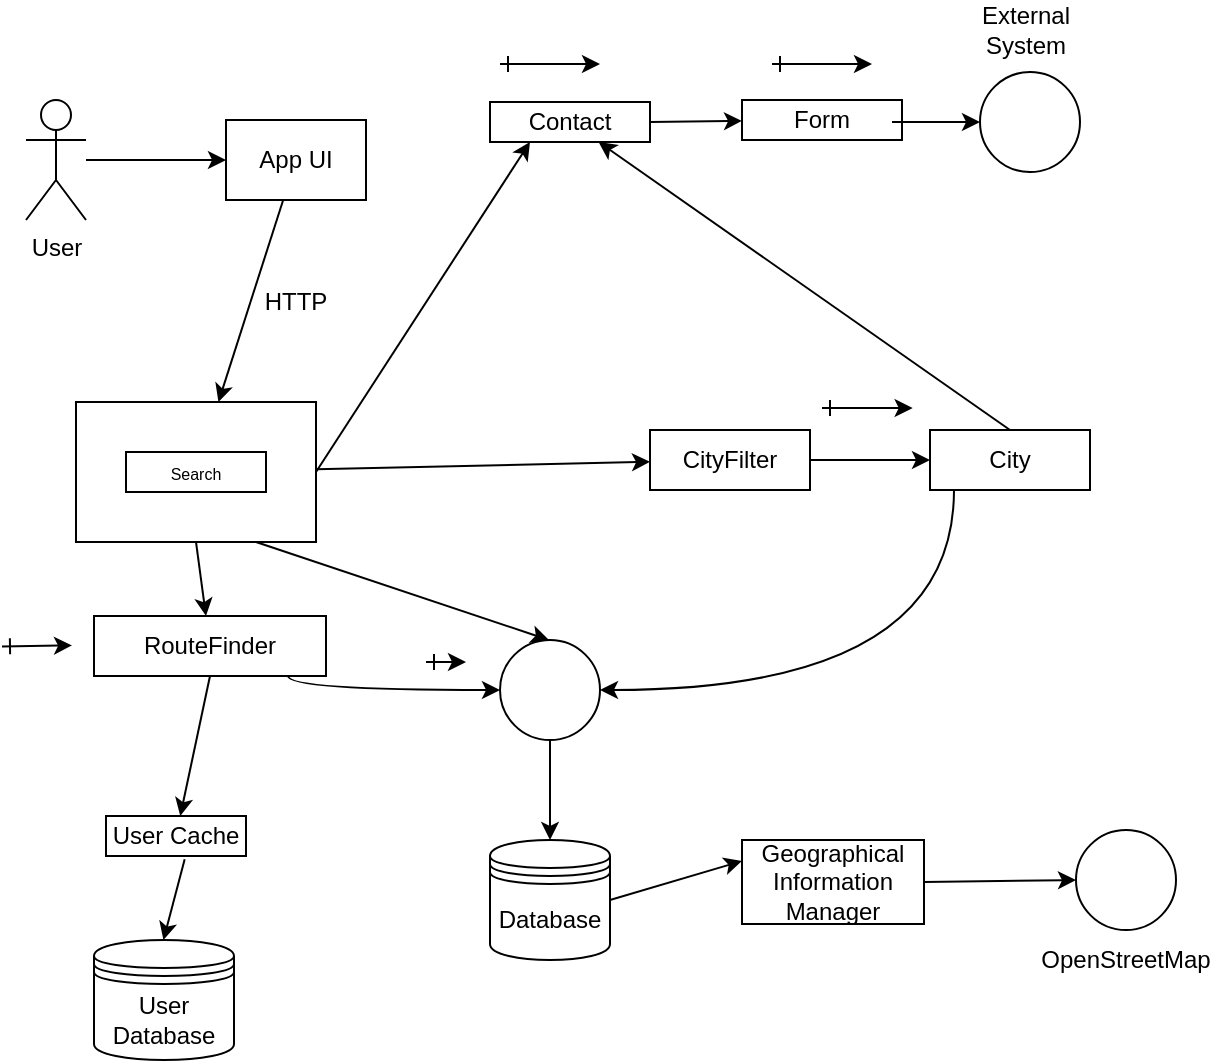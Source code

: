 <mxfile version="20.6.0" type="device"><diagram id="1ujrwsgpHVxvp3uzH-vd" name="Страница-1"><mxGraphModel dx="1038" dy="539" grid="0" gridSize="11" guides="1" tooltips="1" connect="1" arrows="1" fold="1" page="1" pageScale="1" pageWidth="827" pageHeight="1169" math="0" shadow="0"><root><mxCell id="0"/><mxCell id="1" parent="0"/><mxCell id="ZuaPfwCEg6YYMfz1Ip8z-6" style="edgeStyle=orthogonalEdgeStyle;rounded=0;orthogonalLoop=1;jettySize=auto;html=1;" edge="1" parent="1" source="TqX6efCHAHdB-7N1Gx__-1" target="TqX6efCHAHdB-7N1Gx__-2"><mxGeometry relative="1" as="geometry"/></mxCell><mxCell id="TqX6efCHAHdB-7N1Gx__-1" value="User" style="shape=umlActor;verticalLabelPosition=bottom;verticalAlign=top;html=1;outlineConnect=0;" parent="1" vertex="1"><mxGeometry x="60" y="60" width="30" height="60" as="geometry"/></mxCell><mxCell id="ZuaPfwCEg6YYMfz1Ip8z-5" style="rounded=0;orthogonalLoop=1;jettySize=auto;html=1;" edge="1" parent="1" source="TqX6efCHAHdB-7N1Gx__-2" target="TqX6efCHAHdB-7N1Gx__-8"><mxGeometry relative="1" as="geometry"><mxPoint x="195" y="158" as="targetPoint"/></mxGeometry></mxCell><mxCell id="TqX6efCHAHdB-7N1Gx__-2" value="App UI" style="rounded=0;whiteSpace=wrap;html=1;" parent="1" vertex="1"><mxGeometry x="160" y="70" width="70" height="40" as="geometry"/></mxCell><mxCell id="ZuaPfwCEg6YYMfz1Ip8z-14" style="edgeStyle=none;rounded=0;orthogonalLoop=1;jettySize=auto;html=1;" edge="1" parent="1" source="TqX6efCHAHdB-7N1Gx__-8" target="TqX6efCHAHdB-7N1Gx__-20"><mxGeometry relative="1" as="geometry"/></mxCell><mxCell id="TqX6efCHAHdB-7N1Gx__-8" value="" style="rounded=0;whiteSpace=wrap;html=1;" parent="1" vertex="1"><mxGeometry x="85" y="211" width="120" height="70" as="geometry"/></mxCell><mxCell id="TqX6efCHAHdB-7N1Gx__-12" value="Contact" style="rounded=0;whiteSpace=wrap;html=1;" parent="1" vertex="1"><mxGeometry x="292" y="61" width="80" height="20" as="geometry"/></mxCell><mxCell id="TqX6efCHAHdB-7N1Gx__-13" value="" style="endArrow=classic;html=1;rounded=0;exitX=1;exitY=0.5;exitDx=0;exitDy=0;" parent="1" target="TqX6efCHAHdB-7N1Gx__-14" edge="1" source="TqX6efCHAHdB-7N1Gx__-12"><mxGeometry width="50" height="50" relative="1" as="geometry"><mxPoint x="550" y="160" as="sourcePoint"/><mxPoint x="610" y="160" as="targetPoint"/></mxGeometry></mxCell><mxCell id="TqX6efCHAHdB-7N1Gx__-14" value="Form" style="rounded=0;whiteSpace=wrap;html=1;" parent="1" vertex="1"><mxGeometry x="418" y="60" width="80" height="20" as="geometry"/></mxCell><mxCell id="TqX6efCHAHdB-7N1Gx__-15" value="" style="endArrow=classic;html=1;rounded=0;entryX=0;entryY=0.5;entryDx=0;entryDy=0;" parent="1" edge="1" target="TqX6efCHAHdB-7N1Gx__-17"><mxGeometry width="50" height="50" relative="1" as="geometry"><mxPoint x="493" y="71" as="sourcePoint"/><mxPoint x="561.5" y="88" as="targetPoint"/></mxGeometry></mxCell><mxCell id="TqX6efCHAHdB-7N1Gx__-17" value="" style="ellipse;whiteSpace=wrap;html=1;aspect=fixed;" parent="1" vertex="1"><mxGeometry x="537" y="46" width="50" height="50" as="geometry"/></mxCell><mxCell id="TqX6efCHAHdB-7N1Gx__-19" value="" style="endArrow=classic;html=1;rounded=0;exitX=1;exitY=0.5;exitDx=0;exitDy=0;entryX=0.25;entryY=1;entryDx=0;entryDy=0;" parent="1" source="TqX6efCHAHdB-7N1Gx__-8" edge="1" target="TqX6efCHAHdB-7N1Gx__-12"><mxGeometry width="50" height="50" relative="1" as="geometry"><mxPoint x="390" y="320" as="sourcePoint"/><mxPoint x="470" y="230" as="targetPoint"/></mxGeometry></mxCell><mxCell id="ZuaPfwCEg6YYMfz1Ip8z-10" value="" style="rounded=0;orthogonalLoop=1;jettySize=auto;html=1;exitX=0.5;exitY=0;exitDx=0;exitDy=0;" edge="1" parent="1" source="ZuaPfwCEg6YYMfz1Ip8z-11" target="TqX6efCHAHdB-7N1Gx__-12"><mxGeometry relative="1" as="geometry"/></mxCell><mxCell id="ZuaPfwCEg6YYMfz1Ip8z-12" style="edgeStyle=orthogonalEdgeStyle;rounded=0;orthogonalLoop=1;jettySize=auto;html=1;entryX=0;entryY=0.5;entryDx=0;entryDy=0;" edge="1" parent="1" source="TqX6efCHAHdB-7N1Gx__-20" target="ZuaPfwCEg6YYMfz1Ip8z-11"><mxGeometry relative="1" as="geometry"/></mxCell><mxCell id="TqX6efCHAHdB-7N1Gx__-20" value="CityFilter" style="rounded=0;whiteSpace=wrap;html=1;" parent="1" vertex="1"><mxGeometry x="372" y="225" width="80" height="30" as="geometry"/></mxCell><mxCell id="ZuaPfwCEg6YYMfz1Ip8z-2" style="edgeStyle=orthogonalEdgeStyle;rounded=0;orthogonalLoop=1;jettySize=auto;html=1;entryX=0.5;entryY=0;entryDx=0;entryDy=0;" edge="1" parent="1" source="TqX6efCHAHdB-7N1Gx__-25" target="TqX6efCHAHdB-7N1Gx__-56"><mxGeometry relative="1" as="geometry"/></mxCell><mxCell id="TqX6efCHAHdB-7N1Gx__-25" value="" style="ellipse;whiteSpace=wrap;html=1;aspect=fixed;" parent="1" vertex="1"><mxGeometry x="297" y="330" width="50" height="50" as="geometry"/></mxCell><mxCell id="TqX6efCHAHdB-7N1Gx__-29" value="" style="endArrow=classic;html=1;rounded=0;shadow=0;curved=1;exitX=0.5;exitY=1;exitDx=0;exitDy=0;" parent="1" edge="1" target="TqX6efCHAHdB-7N1Gx__-31" source="TqX6efCHAHdB-7N1Gx__-8"><mxGeometry width="50" height="50" relative="1" as="geometry"><mxPoint x="280" y="270" as="sourcePoint"/><mxPoint x="160" y="310" as="targetPoint"/></mxGeometry></mxCell><mxCell id="ZuaPfwCEg6YYMfz1Ip8z-20" style="edgeStyle=orthogonalEdgeStyle;curved=1;rounded=0;orthogonalLoop=1;jettySize=auto;html=1;" edge="1" parent="1" source="TqX6efCHAHdB-7N1Gx__-31" target="TqX6efCHAHdB-7N1Gx__-25"><mxGeometry relative="1" as="geometry"><Array as="points"><mxPoint x="191" y="355"/></Array></mxGeometry></mxCell><mxCell id="TqX6efCHAHdB-7N1Gx__-31" value="RouteFinder" style="rounded=0;whiteSpace=wrap;html=1;" parent="1" vertex="1"><mxGeometry x="94" y="318" width="116" height="30" as="geometry"/></mxCell><mxCell id="TqX6efCHAHdB-7N1Gx__-33" value="" style="endArrow=classic;html=1;rounded=0;shadow=0;curved=1;exitX=0.5;exitY=1;exitDx=0;exitDy=0;" parent="1" target="TqX6efCHAHdB-7N1Gx__-34" edge="1" source="TqX6efCHAHdB-7N1Gx__-31"><mxGeometry width="50" height="50" relative="1" as="geometry"><mxPoint x="120" y="320" as="sourcePoint"/><mxPoint x="80" y="360" as="targetPoint"/></mxGeometry></mxCell><mxCell id="TqX6efCHAHdB-7N1Gx__-34" value="User Cache" style="rounded=0;whiteSpace=wrap;html=1;" parent="1" vertex="1"><mxGeometry x="100" y="418" width="70" height="20" as="geometry"/></mxCell><mxCell id="TqX6efCHAHdB-7N1Gx__-35" value="User Database" style="shape=datastore;whiteSpace=wrap;html=1;" parent="1" vertex="1"><mxGeometry x="94" y="480" width="70" height="60" as="geometry"/></mxCell><mxCell id="TqX6efCHAHdB-7N1Gx__-36" value="" style="endArrow=classic;html=1;rounded=0;shadow=0;curved=1;exitX=0.562;exitY=1.083;exitDx=0;exitDy=0;exitPerimeter=0;" parent="1" edge="1" source="TqX6efCHAHdB-7N1Gx__-34"><mxGeometry width="50" height="50" relative="1" as="geometry"><mxPoint x="128.71" y="430" as="sourcePoint"/><mxPoint x="128.71" y="480" as="targetPoint"/></mxGeometry></mxCell><mxCell id="TqX6efCHAHdB-7N1Gx__-49" value="" style="endArrow=classic;html=1;rounded=0;shadow=0;sourcePerimeterSpacing=55;curved=1;exitX=0.75;exitY=1;exitDx=0;exitDy=0;" parent="1" edge="1" source="TqX6efCHAHdB-7N1Gx__-8"><mxGeometry width="50" height="50" relative="1" as="geometry"><mxPoint x="321.84" y="270" as="sourcePoint"/><mxPoint x="321.5" y="330" as="targetPoint"/></mxGeometry></mxCell><mxCell id="TqX6efCHAHdB-7N1Gx__-53" value="&lt;font style=&quot;font-size: 8px;&quot;&gt;Search&lt;/font&gt;" style="rounded=0;whiteSpace=wrap;html=1;strokeWidth=1;" parent="1" vertex="1"><mxGeometry x="110" y="236" width="70" height="20" as="geometry"/></mxCell><mxCell id="TqX6efCHAHdB-7N1Gx__-56" value="Database" style="shape=datastore;whiteSpace=wrap;html=1;strokeWidth=1;" parent="1" vertex="1"><mxGeometry x="292" y="430" width="60" height="60" as="geometry"/></mxCell><mxCell id="TqX6efCHAHdB-7N1Gx__-59" value="" style="endArrow=classic;html=1;rounded=0;shadow=0;sourcePerimeterSpacing=55;curved=1;entryX=0;entryY=0.25;entryDx=0;entryDy=0;exitX=1;exitY=0.5;exitDx=0;exitDy=0;" parent="1" edge="1" target="TqX6efCHAHdB-7N1Gx__-60" source="TqX6efCHAHdB-7N1Gx__-56"><mxGeometry width="50" height="50" relative="1" as="geometry"><mxPoint x="425" y="460" as="sourcePoint"/><mxPoint x="505" y="530" as="targetPoint"/></mxGeometry></mxCell><mxCell id="TqX6efCHAHdB-7N1Gx__-60" value="Geographical&lt;br&gt;Information Manager" style="rounded=0;whiteSpace=wrap;html=1;strokeWidth=1;" parent="1" vertex="1"><mxGeometry x="418" y="430" width="91" height="42" as="geometry"/></mxCell><mxCell id="TqX6efCHAHdB-7N1Gx__-61" value="" style="endArrow=classic;html=1;rounded=0;shadow=0;sourcePerimeterSpacing=55;curved=1;exitX=1;exitY=0.5;exitDx=0;exitDy=0;entryX=0;entryY=0.5;entryDx=0;entryDy=0;" parent="1" source="TqX6efCHAHdB-7N1Gx__-60" edge="1" target="TqX6efCHAHdB-7N1Gx__-62"><mxGeometry width="50" height="50" relative="1" as="geometry"><mxPoint x="430" y="610" as="sourcePoint"/><mxPoint x="495" y="553" as="targetPoint"/></mxGeometry></mxCell><mxCell id="TqX6efCHAHdB-7N1Gx__-62" value="" style="ellipse;whiteSpace=wrap;html=1;aspect=fixed;strokeWidth=1;" parent="1" vertex="1"><mxGeometry x="585" y="425" width="50" height="50" as="geometry"/></mxCell><mxCell id="TqX6efCHAHdB-7N1Gx__-68" value="" style="endArrow=classic;html=1;rounded=0;shadow=0;sourcePerimeterSpacing=55;curved=1;startArrow=ERone;startFill=0;" parent="1" edge="1"><mxGeometry width="50" height="50" relative="1" as="geometry"><mxPoint x="297" y="42" as="sourcePoint"/><mxPoint x="347" y="42" as="targetPoint"/></mxGeometry></mxCell><mxCell id="TqX6efCHAHdB-7N1Gx__-69" value="" style="endArrow=classic;html=1;rounded=0;shadow=0;sourcePerimeterSpacing=55;curved=1;startArrow=ERone;startFill=0;" parent="1" edge="1"><mxGeometry width="50" height="50" relative="1" as="geometry"><mxPoint x="433" y="42" as="sourcePoint"/><mxPoint x="483" y="42" as="targetPoint"/></mxGeometry></mxCell><mxCell id="TqX6efCHAHdB-7N1Gx__-70" value="" style="endArrow=classic;html=1;rounded=0;shadow=0;sourcePerimeterSpacing=55;curved=1;startArrow=ERone;startFill=0;" parent="1" edge="1"><mxGeometry width="50" height="50" relative="1" as="geometry"><mxPoint x="458.0" y="214" as="sourcePoint"/><mxPoint x="503.33" y="214" as="targetPoint"/></mxGeometry></mxCell><mxCell id="TqX6efCHAHdB-7N1Gx__-71" value="" style="endArrow=classic;html=1;rounded=0;shadow=0;sourcePerimeterSpacing=55;curved=1;startArrow=ERone;startFill=0;" parent="1" edge="1"><mxGeometry width="50" height="50" relative="1" as="geometry"><mxPoint x="48" y="333.21" as="sourcePoint"/><mxPoint x="83" y="332.71" as="targetPoint"/></mxGeometry></mxCell><mxCell id="TqX6efCHAHdB-7N1Gx__-73" value="" style="endArrow=classic;html=1;rounded=0;shadow=0;sourcePerimeterSpacing=55;curved=1;startArrow=ERone;startFill=0;" parent="1" edge="1"><mxGeometry width="50" height="50" relative="1" as="geometry"><mxPoint x="260" y="341" as="sourcePoint"/><mxPoint x="280" y="341" as="targetPoint"/></mxGeometry></mxCell><mxCell id="TqX6efCHAHdB-7N1Gx__-75" value="&lt;font style=&quot;font-size: 12px;&quot;&gt;HTTP&lt;/font&gt;" style="text;html=1;strokeColor=none;fillColor=none;align=center;verticalAlign=middle;whiteSpace=wrap;rounded=0;strokeWidth=1;fontSize=8;" parent="1" vertex="1"><mxGeometry x="165" y="146" width="60" height="30" as="geometry"/></mxCell><mxCell id="TqX6efCHAHdB-7N1Gx__-76" value="&lt;font style=&quot;font-size: 12px;&quot;&gt;External System&lt;/font&gt;" style="text;html=1;strokeColor=none;fillColor=none;align=center;verticalAlign=middle;whiteSpace=wrap;rounded=0;strokeWidth=1;fontSize=8;" parent="1" vertex="1"><mxGeometry x="530" y="10" width="60" height="30" as="geometry"/></mxCell><mxCell id="TqX6efCHAHdB-7N1Gx__-78" value="OpenStreetMap" style="text;html=1;strokeColor=none;fillColor=none;align=center;verticalAlign=middle;whiteSpace=wrap;rounded=0;strokeWidth=1;fontSize=12;" parent="1" vertex="1"><mxGeometry x="580" y="475" width="60" height="30" as="geometry"/></mxCell><mxCell id="ZuaPfwCEg6YYMfz1Ip8z-19" style="edgeStyle=orthogonalEdgeStyle;curved=1;rounded=0;orthogonalLoop=1;jettySize=auto;html=1;entryX=1;entryY=0.5;entryDx=0;entryDy=0;" edge="1" parent="1" source="ZuaPfwCEg6YYMfz1Ip8z-11" target="TqX6efCHAHdB-7N1Gx__-25"><mxGeometry relative="1" as="geometry"><Array as="points"><mxPoint x="524" y="355"/></Array></mxGeometry></mxCell><mxCell id="ZuaPfwCEg6YYMfz1Ip8z-11" value="City" style="rounded=0;whiteSpace=wrap;html=1;" vertex="1" parent="1"><mxGeometry x="512" y="225" width="80" height="30" as="geometry"/></mxCell></root></mxGraphModel></diagram></mxfile>
